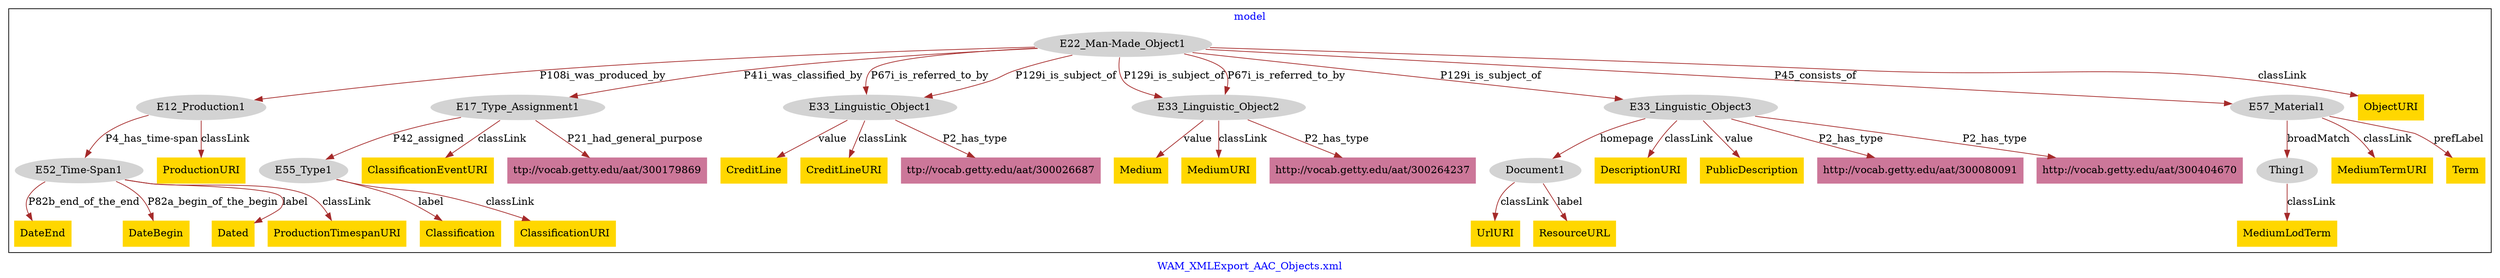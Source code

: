 digraph n0 {
fontcolor="blue"
remincross="true"
label="WAM_XMLExport_AAC_Objects.xml"
subgraph cluster {
label="model"
n2[style="filled",color="white",fillcolor="lightgray",label="E12_Production1"];
n3[style="filled",color="white",fillcolor="lightgray",label="E52_Time-Span1"];
n4[style="filled",color="white",fillcolor="lightgray",label="E17_Type_Assignment1"];
n5[style="filled",color="white",fillcolor="lightgray",label="E55_Type1"];
n6[style="filled",color="white",fillcolor="lightgray",label="E22_Man-Made_Object1"];
n7[style="filled",color="white",fillcolor="lightgray",label="E33_Linguistic_Object1"];
n8[style="filled",color="white",fillcolor="lightgray",label="E33_Linguistic_Object2"];
n9[style="filled",color="white",fillcolor="lightgray",label="E33_Linguistic_Object3"];
n10[style="filled",color="white",fillcolor="lightgray",label="E57_Material1"];
n11[style="filled",color="white",fillcolor="lightgray",label="Document1"];
n12[style="filled",color="white",fillcolor="lightgray",label="Thing1"];
n13[shape="plaintext",style="filled",fillcolor="gold",label="ObjectURI"];
n14[shape="plaintext",style="filled",fillcolor="gold",label="DateEnd"];
n15[shape="plaintext",style="filled",fillcolor="gold",label="DateBegin"];
n16[shape="plaintext",style="filled",fillcolor="gold",label="Classification"];
n17[shape="plaintext",style="filled",fillcolor="gold",label="UrlURI"];
n18[shape="plaintext",style="filled",fillcolor="gold",label="Dated"];
n19[shape="plaintext",style="filled",fillcolor="gold",label="MediumTermURI"];
n20[shape="plaintext",style="filled",fillcolor="gold",label="DescriptionURI"];
n21[shape="plaintext",style="filled",fillcolor="gold",label="CreditLine"];
n22[shape="plaintext",style="filled",fillcolor="gold",label="ClassificationURI"];
n23[shape="plaintext",style="filled",fillcolor="gold",label="ProductionURI"];
n24[shape="plaintext",style="filled",fillcolor="gold",label="ResourceURL"];
n25[shape="plaintext",style="filled",fillcolor="gold",label="PublicDescription"];
n26[shape="plaintext",style="filled",fillcolor="gold",label="ProductionTimespanURI"];
n27[shape="plaintext",style="filled",fillcolor="gold",label="ClassificationEventURI"];
n28[shape="plaintext",style="filled",fillcolor="gold",label="MediumLodTerm"];
n29[shape="plaintext",style="filled",fillcolor="gold",label="CreditLineURI"];
n30[shape="plaintext",style="filled",fillcolor="gold",label="Medium"];
n31[shape="plaintext",style="filled",fillcolor="gold",label="Term"];
n32[shape="plaintext",style="filled",fillcolor="gold",label="MediumURI"];
n33[shape="plaintext",style="filled",fillcolor="#CC7799",label="http://vocab.getty.edu/aat/300080091"];
n34[shape="plaintext",style="filled",fillcolor="#CC7799",label="http://vocab.getty.edu/aat/300404670"];
n35[shape="plaintext",style="filled",fillcolor="#CC7799",label="http://vocab.getty.edu/aat/300264237"];
n36[shape="plaintext",style="filled",fillcolor="#CC7799",label="ttp://vocab.getty.edu/aat/300179869"];
n37[shape="plaintext",style="filled",fillcolor="#CC7799",label="ttp://vocab.getty.edu/aat/300026687"];
}
n2 -> n3[color="brown",fontcolor="black",label="P4_has_time-span"]
n4 -> n5[color="brown",fontcolor="black",label="P42_assigned"]
n6 -> n2[color="brown",fontcolor="black",label="P108i_was_produced_by"]
n6 -> n4[color="brown",fontcolor="black",label="P41i_was_classified_by"]
n6 -> n7[color="brown",fontcolor="black",label="P67i_is_referred_to_by"]
n6 -> n8[color="brown",fontcolor="black",label="P129i_is_subject_of"]
n6 -> n9[color="brown",fontcolor="black",label="P129i_is_subject_of"]
n6 -> n10[color="brown",fontcolor="black",label="P45_consists_of"]
n9 -> n11[color="brown",fontcolor="black",label="homepage"]
n10 -> n12[color="brown",fontcolor="black",label="broadMatch"]
n6 -> n13[color="brown",fontcolor="black",label="classLink"]
n3 -> n14[color="brown",fontcolor="black",label="P82b_end_of_the_end"]
n3 -> n15[color="brown",fontcolor="black",label="P82a_begin_of_the_begin"]
n5 -> n16[color="brown",fontcolor="black",label="label"]
n11 -> n17[color="brown",fontcolor="black",label="classLink"]
n3 -> n18[color="brown",fontcolor="black",label="label"]
n10 -> n19[color="brown",fontcolor="black",label="classLink"]
n9 -> n20[color="brown",fontcolor="black",label="classLink"]
n7 -> n21[color="brown",fontcolor="black",label="value"]
n5 -> n22[color="brown",fontcolor="black",label="classLink"]
n2 -> n23[color="brown",fontcolor="black",label="classLink"]
n11 -> n24[color="brown",fontcolor="black",label="label"]
n9 -> n25[color="brown",fontcolor="black",label="value"]
n3 -> n26[color="brown",fontcolor="black",label="classLink"]
n4 -> n27[color="brown",fontcolor="black",label="classLink"]
n12 -> n28[color="brown",fontcolor="black",label="classLink"]
n7 -> n29[color="brown",fontcolor="black",label="classLink"]
n8 -> n30[color="brown",fontcolor="black",label="value"]
n10 -> n31[color="brown",fontcolor="black",label="prefLabel"]
n8 -> n32[color="brown",fontcolor="black",label="classLink"]
n9 -> n33[color="brown",fontcolor="black",label="P2_has_type"]
n9 -> n34[color="brown",fontcolor="black",label="P2_has_type"]
n6 -> n7[color="brown",fontcolor="black",label="P129i_is_subject_of"]
n8 -> n35[color="brown",fontcolor="black",label="P2_has_type"]
n4 -> n36[color="brown",fontcolor="black",label="P21_had_general_purpose"]
n7 -> n37[color="brown",fontcolor="black",label="P2_has_type"]
n6 -> n8[color="brown",fontcolor="black",label="P67i_is_referred_to_by"]
}
